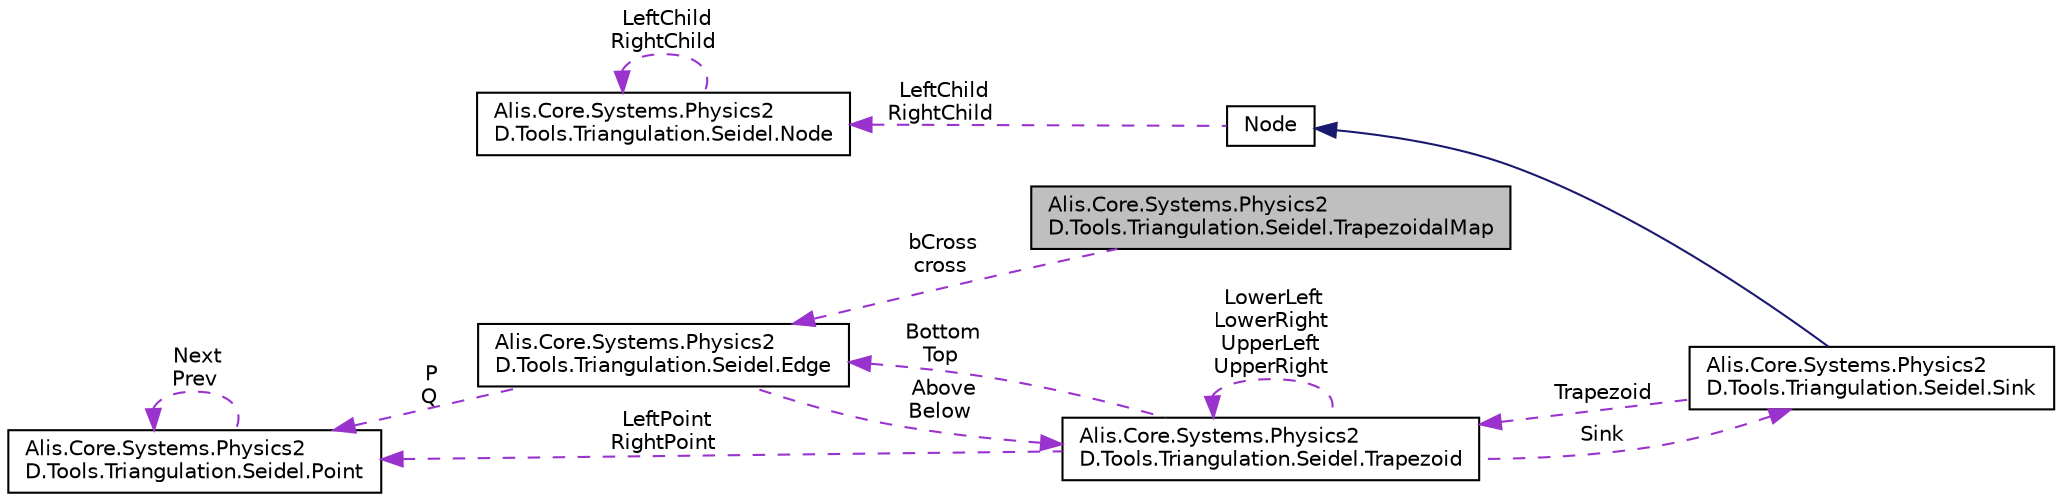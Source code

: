 digraph "Alis.Core.Systems.Physics2D.Tools.Triangulation.Seidel.TrapezoidalMap"
{
 // LATEX_PDF_SIZE
  edge [fontname="Helvetica",fontsize="10",labelfontname="Helvetica",labelfontsize="10"];
  node [fontname="Helvetica",fontsize="10",shape=record];
  rankdir="LR";
  Node1 [label="Alis.Core.Systems.Physics2\lD.Tools.Triangulation.Seidel.TrapezoidalMap",height=0.2,width=0.4,color="black", fillcolor="grey75", style="filled", fontcolor="black",tooltip="The trapezoidal map class"];
  Node2 -> Node1 [dir="back",color="darkorchid3",fontsize="10",style="dashed",label=" bCross\ncross" ,fontname="Helvetica"];
  Node2 [label="Alis.Core.Systems.Physics2\lD.Tools.Triangulation.Seidel.Edge",height=0.2,width=0.4,color="black", fillcolor="white", style="filled",URL="$class_alis_1_1_core_1_1_systems_1_1_physics2_d_1_1_tools_1_1_triangulation_1_1_seidel_1_1_edge.html",tooltip="The edge class"];
  Node3 -> Node2 [dir="back",color="darkorchid3",fontsize="10",style="dashed",label=" Above\nBelow" ,fontname="Helvetica"];
  Node3 [label="Alis.Core.Systems.Physics2\lD.Tools.Triangulation.Seidel.Trapezoid",height=0.2,width=0.4,color="black", fillcolor="white", style="filled",URL="$class_alis_1_1_core_1_1_systems_1_1_physics2_d_1_1_tools_1_1_triangulation_1_1_seidel_1_1_trapezoid.html",tooltip="The trapezoid class"];
  Node3 -> Node3 [dir="back",color="darkorchid3",fontsize="10",style="dashed",label=" LowerLeft\nLowerRight\nUpperLeft\nUpperRight" ,fontname="Helvetica"];
  Node2 -> Node3 [dir="back",color="darkorchid3",fontsize="10",style="dashed",label=" Bottom\nTop" ,fontname="Helvetica"];
  Node4 -> Node3 [dir="back",color="darkorchid3",fontsize="10",style="dashed",label=" LeftPoint\nRightPoint" ,fontname="Helvetica"];
  Node4 [label="Alis.Core.Systems.Physics2\lD.Tools.Triangulation.Seidel.Point",height=0.2,width=0.4,color="black", fillcolor="white", style="filled",URL="$class_alis_1_1_core_1_1_systems_1_1_physics2_d_1_1_tools_1_1_triangulation_1_1_seidel_1_1_point.html",tooltip="The point class"];
  Node4 -> Node4 [dir="back",color="darkorchid3",fontsize="10",style="dashed",label=" Next\nPrev" ,fontname="Helvetica"];
  Node5 -> Node3 [dir="back",color="darkorchid3",fontsize="10",style="dashed",label=" Sink" ,fontname="Helvetica"];
  Node5 [label="Alis.Core.Systems.Physics2\lD.Tools.Triangulation.Seidel.Sink",height=0.2,width=0.4,color="black", fillcolor="white", style="filled",URL="$class_alis_1_1_core_1_1_systems_1_1_physics2_d_1_1_tools_1_1_triangulation_1_1_seidel_1_1_sink.html",tooltip="The sink class"];
  Node6 -> Node5 [dir="back",color="midnightblue",fontsize="10",style="solid",fontname="Helvetica"];
  Node6 [label="Node",height=0.2,width=0.4,color="black", fillcolor="white", style="filled",URL="$class_alis_1_1_core_1_1_systems_1_1_physics2_d_1_1_tools_1_1_triangulation_1_1_seidel_1_1_node.html",tooltip="The node class"];
  Node7 -> Node6 [dir="back",color="darkorchid3",fontsize="10",style="dashed",label=" LeftChild\nRightChild" ,fontname="Helvetica"];
  Node7 [label="Alis.Core.Systems.Physics2\lD.Tools.Triangulation.Seidel.Node",height=0.2,width=0.4,color="black", fillcolor="white", style="filled",URL="$class_alis_1_1_core_1_1_systems_1_1_physics2_d_1_1_tools_1_1_triangulation_1_1_seidel_1_1_node.html",tooltip="The node class"];
  Node7 -> Node7 [dir="back",color="darkorchid3",fontsize="10",style="dashed",label=" LeftChild\nRightChild" ,fontname="Helvetica"];
  Node3 -> Node5 [dir="back",color="darkorchid3",fontsize="10",style="dashed",label=" Trapezoid" ,fontname="Helvetica"];
  Node4 -> Node2 [dir="back",color="darkorchid3",fontsize="10",style="dashed",label=" P\nQ" ,fontname="Helvetica"];
}
